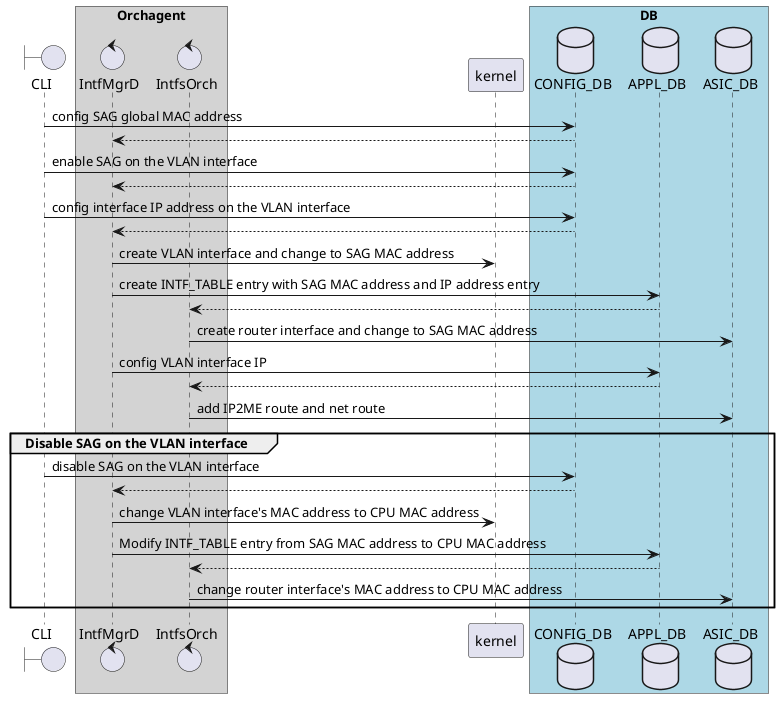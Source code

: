 @startuml
boundary "CLI" as UI
box "Orchagent" #LightGrey
    control IntfMgrD
    control IntfsOrch
end box
participant kernel
box "DB" #LightBlue
    database CONFIG_DB
    database APPL_DB
    database ASIC_DB
end box

UI -> CONFIG_DB: config SAG global MAC address
IntfMgrD <-- CONFIG_DB
UI -> CONFIG_DB: enable SAG on the VLAN interface
IntfMgrD <-- CONFIG_DB
UI -> CONFIG_DB: config interface IP address on the VLAN interface
IntfMgrD <-- CONFIG_DB
IntfMgrD -> kernel: create VLAN interface and change to SAG MAC address
IntfMgrD -> APPL_DB: create INTF_TABLE entry with SAG MAC address and IP address entry
IntfsOrch <-- APPL_DB
IntfsOrch -> ASIC_DB: create router interface and change to SAG MAC address
IntfMgrD -> APPL_DB: config VLAN interface IP
IntfsOrch <-- APPL_DB
IntfsOrch -> ASIC_DB: add IP2ME route and net route
group Disable SAG on the VLAN interface
    UI -> CONFIG_DB: disable SAG on the VLAN interface
    IntfMgrD <-- CONFIG_DB
    IntfMgrD -> kernel: change VLAN interface's MAC address to CPU MAC address
    IntfMgrD -> APPL_DB: Modify INTF_TABLE entry from SAG MAC address to CPU MAC address
    IntfsOrch <-- APPL_DB
    IntfsOrch -> ASIC_DB: change router interface's MAC address to CPU MAC address
end
@enduml